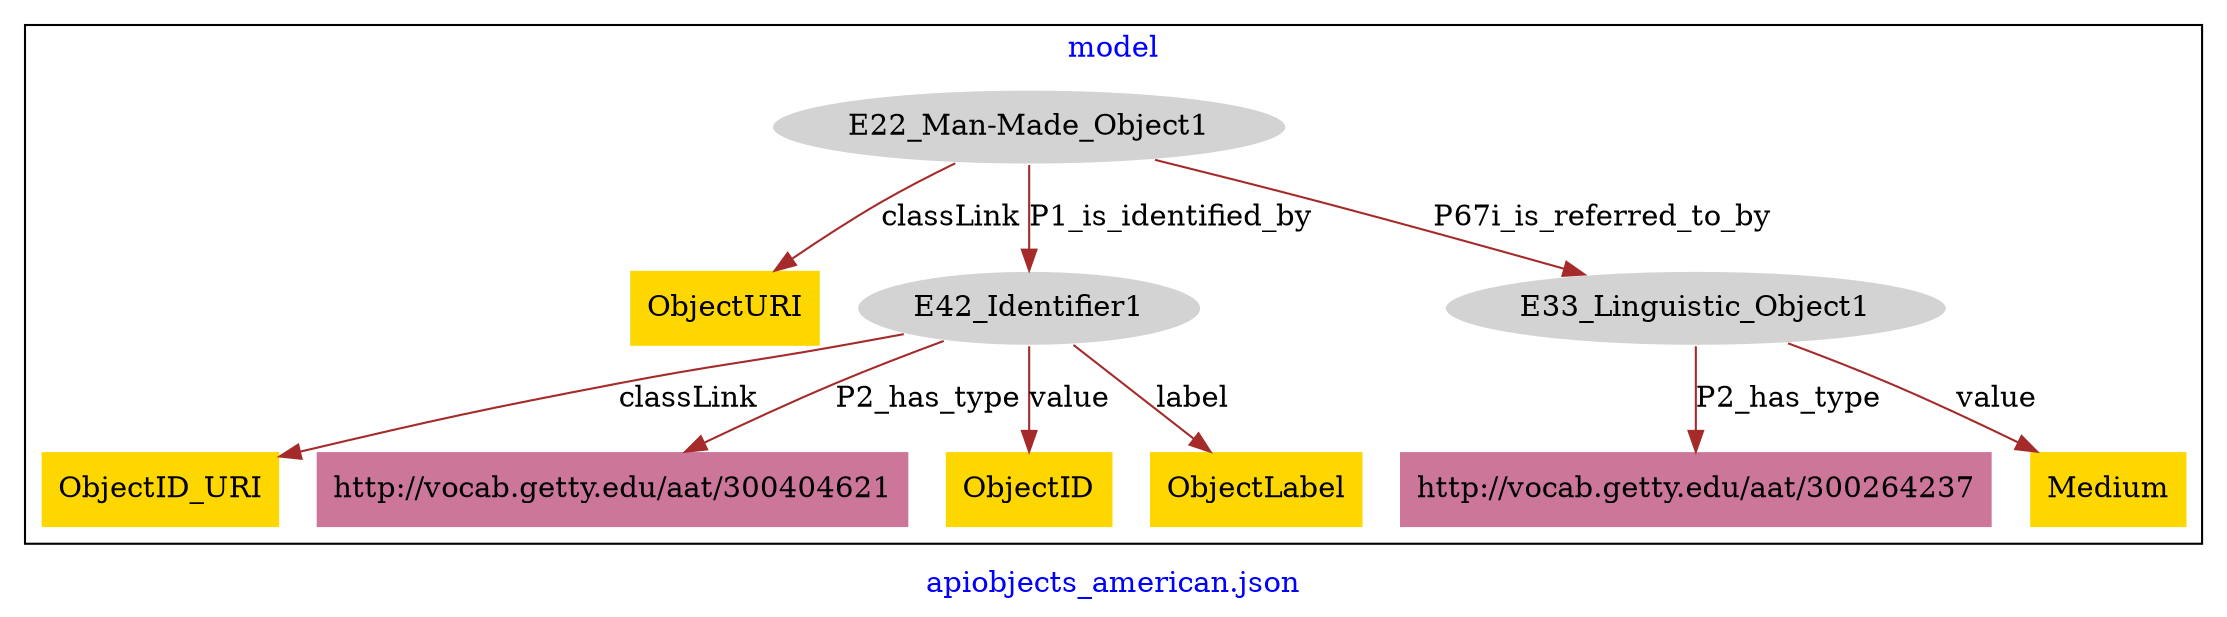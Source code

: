 digraph n0 {
fontcolor="blue"
remincross="true"
label="apiobjects_american.json"
subgraph cluster {
label="model"
n2[style="filled",color="white",fillcolor="lightgray",label="E22_Man-Made_Object1"];
n3[shape="plaintext",style="filled",fillcolor="gold",label="ObjectURI"];
n4[style="filled",color="white",fillcolor="lightgray",label="E42_Identifier1"];
n5[style="filled",color="white",fillcolor="lightgray",label="E33_Linguistic_Object1"];
n6[shape="plaintext",style="filled",fillcolor="#CC7799",label="http://vocab.getty.edu/aat/300264237"];
n7[shape="plaintext",style="filled",fillcolor="gold",label="Medium"];
n8[shape="plaintext",style="filled",fillcolor="gold",label="ObjectID_URI"];
n9[shape="plaintext",style="filled",fillcolor="#CC7799",label="http://vocab.getty.edu/aat/300404621"];
n10[shape="plaintext",style="filled",fillcolor="gold",label="ObjectID"];
n11[shape="plaintext",style="filled",fillcolor="gold",label="ObjectLabel"];
}
n2 -> n3[color="brown",fontcolor="black",label="classLink"]
n2 -> n4[color="brown",fontcolor="black",label="P1_is_identified_by"]
n2 -> n5[color="brown",fontcolor="black",label="P67i_is_referred_to_by"]
n5 -> n6[color="brown",fontcolor="black",label="P2_has_type"]
n5 -> n7[color="brown",fontcolor="black",label="value"]
n4 -> n8[color="brown",fontcolor="black",label="classLink"]
n4 -> n9[color="brown",fontcolor="black",label="P2_has_type"]
n4 -> n10[color="brown",fontcolor="black",label="value"]
n4 -> n11[color="brown",fontcolor="black",label="label"]
}
